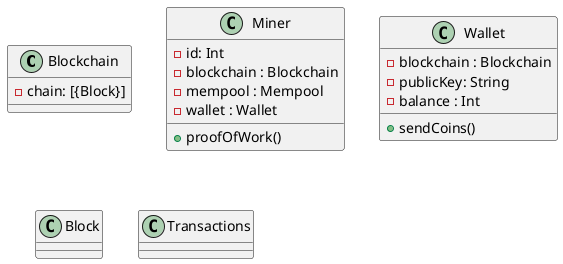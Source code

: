 @startuml blockchainV1 

class Blockchain {
  - chain: [{Block}]
}

class Miner {
  - id: Int
  - blockchain : Blockchain
  - mempool : Mempool
  - wallet : Wallet
  + proofOfWork()
}

class Wallet  {
  - blockchain : Blockchain
  - publicKey: String
  - balance : Int
  + sendCoins()
}


class Block{
}

class Transactions {
}

@enduml